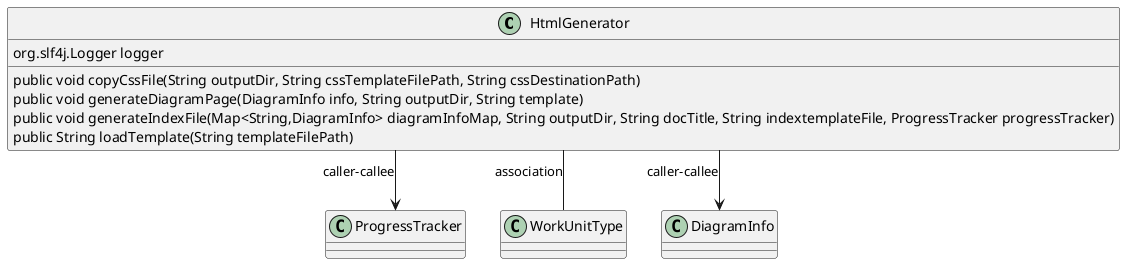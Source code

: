 @startuml
skinparam linetype Ortho
class HtmlGenerator {
    org.slf4j.Logger logger
    public void copyCssFile(String outputDir, String cssTemplateFilePath, String cssDestinationPath)
    public void generateDiagramPage(DiagramInfo info, String outputDir, String template)
    public void generateIndexFile(Map<String,DiagramInfo> diagramInfoMap, String outputDir, String docTitle, String indextemplateFile, ProgressTracker progressTracker)
    public String loadTemplate(String templateFilePath)
}
HtmlGenerator --> ProgressTracker : caller-callee
HtmlGenerator -- WorkUnitType : association
HtmlGenerator --> DiagramInfo : caller-callee
@enduml
